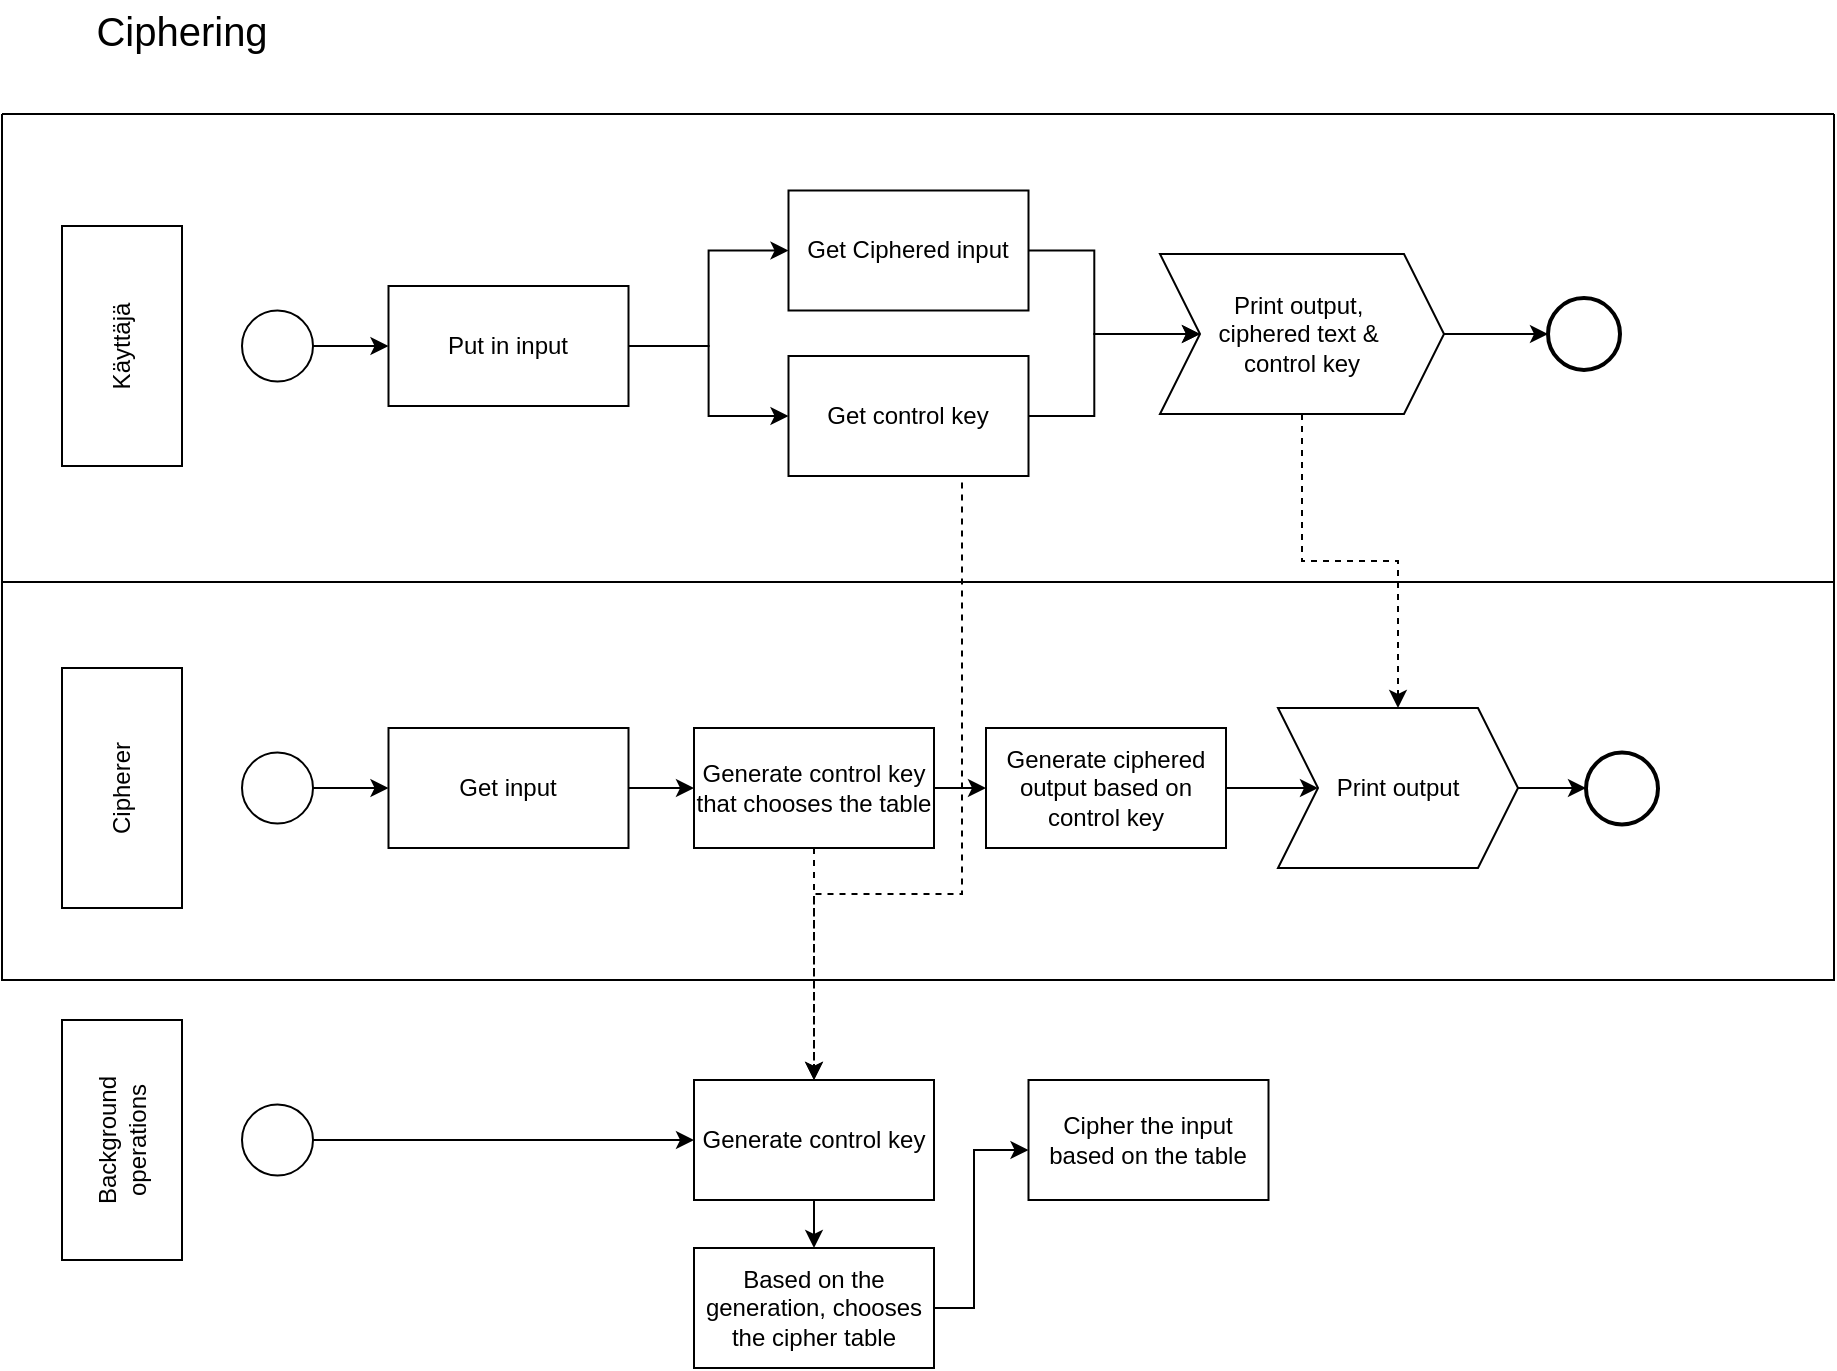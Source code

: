 <mxfile version="22.1.0" type="github">
  <diagram name="Page-1" id="H01qffEKPcRhHBk7UTEL">
    <mxGraphModel dx="1059" dy="616" grid="0" gridSize="10" guides="1" tooltips="1" connect="1" arrows="1" fold="1" page="1" pageScale="1" pageWidth="850" pageHeight="1100" math="0" shadow="0">
      <root>
        <mxCell id="0" />
        <mxCell id="1" parent="0" />
        <mxCell id="PimdjZ6zKHFd7U6tgaEE-10" value="Käyttäjä" style="rounded=0;whiteSpace=wrap;html=1;rotation=-90;" vertex="1" parent="1">
          <mxGeometry x="22" y="190" width="120" height="60" as="geometry" />
        </mxCell>
        <mxCell id="PimdjZ6zKHFd7U6tgaEE-11" value="&lt;div&gt;Cipherer&lt;/div&gt;" style="rounded=0;whiteSpace=wrap;html=1;rotation=-90;" vertex="1" parent="1">
          <mxGeometry x="22" y="411" width="120" height="60" as="geometry" />
        </mxCell>
        <mxCell id="PimdjZ6zKHFd7U6tgaEE-17" value="" style="edgeStyle=orthogonalEdgeStyle;rounded=0;orthogonalLoop=1;jettySize=auto;html=1;" edge="1" parent="1" source="PimdjZ6zKHFd7U6tgaEE-15" target="PimdjZ6zKHFd7U6tgaEE-16">
          <mxGeometry relative="1" as="geometry" />
        </mxCell>
        <mxCell id="PimdjZ6zKHFd7U6tgaEE-15" value="" style="ellipse;whiteSpace=wrap;html=1;aspect=fixed;" vertex="1" parent="1">
          <mxGeometry x="142" y="202.25" width="35.5" height="35.5" as="geometry" />
        </mxCell>
        <mxCell id="PimdjZ6zKHFd7U6tgaEE-19" value="" style="edgeStyle=orthogonalEdgeStyle;rounded=0;orthogonalLoop=1;jettySize=auto;html=1;" edge="1" parent="1" source="PimdjZ6zKHFd7U6tgaEE-16" target="PimdjZ6zKHFd7U6tgaEE-18">
          <mxGeometry relative="1" as="geometry" />
        </mxCell>
        <mxCell id="PimdjZ6zKHFd7U6tgaEE-28" style="edgeStyle=orthogonalEdgeStyle;rounded=0;orthogonalLoop=1;jettySize=auto;html=1;exitX=1;exitY=0.5;exitDx=0;exitDy=0;entryX=0;entryY=0.5;entryDx=0;entryDy=0;" edge="1" parent="1" source="PimdjZ6zKHFd7U6tgaEE-16" target="PimdjZ6zKHFd7U6tgaEE-20">
          <mxGeometry relative="1" as="geometry" />
        </mxCell>
        <mxCell id="PimdjZ6zKHFd7U6tgaEE-16" value="&lt;div&gt;Put in input&lt;/div&gt;" style="whiteSpace=wrap;html=1;" vertex="1" parent="1">
          <mxGeometry x="215.25" y="190" width="120" height="60" as="geometry" />
        </mxCell>
        <mxCell id="PimdjZ6zKHFd7U6tgaEE-30" value="" style="edgeStyle=orthogonalEdgeStyle;rounded=0;orthogonalLoop=1;jettySize=auto;html=1;" edge="1" parent="1" source="PimdjZ6zKHFd7U6tgaEE-18" target="PimdjZ6zKHFd7U6tgaEE-29">
          <mxGeometry relative="1" as="geometry" />
        </mxCell>
        <mxCell id="PimdjZ6zKHFd7U6tgaEE-18" value="Get Ciphered input" style="whiteSpace=wrap;html=1;" vertex="1" parent="1">
          <mxGeometry x="415.25" y="142.25" width="120" height="60" as="geometry" />
        </mxCell>
        <mxCell id="PimdjZ6zKHFd7U6tgaEE-31" style="edgeStyle=orthogonalEdgeStyle;rounded=0;orthogonalLoop=1;jettySize=auto;html=1;exitX=1;exitY=0.5;exitDx=0;exitDy=0;entryX=0;entryY=0.5;entryDx=0;entryDy=0;" edge="1" parent="1" source="PimdjZ6zKHFd7U6tgaEE-20" target="PimdjZ6zKHFd7U6tgaEE-29">
          <mxGeometry relative="1" as="geometry" />
        </mxCell>
        <mxCell id="PimdjZ6zKHFd7U6tgaEE-45" style="edgeStyle=orthogonalEdgeStyle;rounded=0;orthogonalLoop=1;jettySize=auto;html=1;exitX=0.5;exitY=1;exitDx=0;exitDy=0;entryX=0.5;entryY=0;entryDx=0;entryDy=0;dashed=1;" edge="1" parent="1" source="PimdjZ6zKHFd7U6tgaEE-20" target="PimdjZ6zKHFd7U6tgaEE-43">
          <mxGeometry relative="1" as="geometry">
            <Array as="points">
              <mxPoint x="502" y="285" />
              <mxPoint x="502" y="494" />
              <mxPoint x="428" y="494" />
            </Array>
          </mxGeometry>
        </mxCell>
        <mxCell id="PimdjZ6zKHFd7U6tgaEE-20" value="&lt;div&gt;Get control key&lt;/div&gt;" style="whiteSpace=wrap;html=1;" vertex="1" parent="1">
          <mxGeometry x="415.25" y="225" width="120" height="60" as="geometry" />
        </mxCell>
        <mxCell id="PimdjZ6zKHFd7U6tgaEE-22" value="&lt;div&gt;Ciphering&lt;/div&gt;" style="text;html=1;strokeColor=none;fillColor=none;align=center;verticalAlign=middle;whiteSpace=wrap;rounded=0;fontSize=20;" vertex="1" parent="1">
          <mxGeometry x="82" y="47" width="60" height="30" as="geometry" />
        </mxCell>
        <mxCell id="PimdjZ6zKHFd7U6tgaEE-25" value="" style="edgeStyle=orthogonalEdgeStyle;rounded=0;orthogonalLoop=1;jettySize=auto;html=1;" edge="1" parent="1" source="PimdjZ6zKHFd7U6tgaEE-23" target="PimdjZ6zKHFd7U6tgaEE-24">
          <mxGeometry relative="1" as="geometry" />
        </mxCell>
        <mxCell id="PimdjZ6zKHFd7U6tgaEE-23" value="" style="ellipse;whiteSpace=wrap;html=1;aspect=fixed;" vertex="1" parent="1">
          <mxGeometry x="142" y="423.25" width="35.5" height="35.5" as="geometry" />
        </mxCell>
        <mxCell id="PimdjZ6zKHFd7U6tgaEE-27" value="" style="edgeStyle=orthogonalEdgeStyle;rounded=0;orthogonalLoop=1;jettySize=auto;html=1;" edge="1" parent="1" source="PimdjZ6zKHFd7U6tgaEE-24" target="PimdjZ6zKHFd7U6tgaEE-26">
          <mxGeometry relative="1" as="geometry" />
        </mxCell>
        <mxCell id="PimdjZ6zKHFd7U6tgaEE-24" value="Get input" style="whiteSpace=wrap;html=1;" vertex="1" parent="1">
          <mxGeometry x="215.25" y="411" width="120" height="60" as="geometry" />
        </mxCell>
        <mxCell id="PimdjZ6zKHFd7U6tgaEE-35" value="" style="edgeStyle=orthogonalEdgeStyle;rounded=0;orthogonalLoop=1;jettySize=auto;html=1;" edge="1" parent="1" source="PimdjZ6zKHFd7U6tgaEE-26" target="PimdjZ6zKHFd7U6tgaEE-34">
          <mxGeometry relative="1" as="geometry" />
        </mxCell>
        <mxCell id="PimdjZ6zKHFd7U6tgaEE-46" style="edgeStyle=orthogonalEdgeStyle;rounded=0;orthogonalLoop=1;jettySize=auto;html=1;exitX=0.5;exitY=1;exitDx=0;exitDy=0;entryX=0.5;entryY=0;entryDx=0;entryDy=0;dashed=1;" edge="1" parent="1" source="PimdjZ6zKHFd7U6tgaEE-26" target="PimdjZ6zKHFd7U6tgaEE-43">
          <mxGeometry relative="1" as="geometry" />
        </mxCell>
        <mxCell id="PimdjZ6zKHFd7U6tgaEE-26" value="Generate control key that chooses the table" style="whiteSpace=wrap;html=1;" vertex="1" parent="1">
          <mxGeometry x="368" y="411" width="120" height="60" as="geometry" />
        </mxCell>
        <mxCell id="PimdjZ6zKHFd7U6tgaEE-33" value="" style="edgeStyle=orthogonalEdgeStyle;rounded=0;orthogonalLoop=1;jettySize=auto;html=1;" edge="1" parent="1" source="PimdjZ6zKHFd7U6tgaEE-29" target="PimdjZ6zKHFd7U6tgaEE-32">
          <mxGeometry relative="1" as="geometry" />
        </mxCell>
        <mxCell id="PimdjZ6zKHFd7U6tgaEE-38" style="edgeStyle=orthogonalEdgeStyle;rounded=0;orthogonalLoop=1;jettySize=auto;html=1;exitX=0.5;exitY=1;exitDx=0;exitDy=0;entryX=0.5;entryY=0;entryDx=0;entryDy=0;dashed=1;" edge="1" parent="1" source="PimdjZ6zKHFd7U6tgaEE-29" target="PimdjZ6zKHFd7U6tgaEE-36">
          <mxGeometry relative="1" as="geometry" />
        </mxCell>
        <mxCell id="PimdjZ6zKHFd7U6tgaEE-29" value="&lt;div&gt;Print output,&amp;nbsp;&lt;/div&gt;&lt;div&gt;ciphered text &amp;amp;&amp;nbsp;&lt;/div&gt;&lt;div&gt;control key&lt;/div&gt;" style="shape=step;perimeter=stepPerimeter;whiteSpace=wrap;html=1;fixedSize=1;" vertex="1" parent="1">
          <mxGeometry x="601" y="174" width="142" height="80" as="geometry" />
        </mxCell>
        <mxCell id="PimdjZ6zKHFd7U6tgaEE-32" value="" style="ellipse;whiteSpace=wrap;html=1;strokeWidth=2;" vertex="1" parent="1">
          <mxGeometry x="795" y="196" width="36" height="36" as="geometry" />
        </mxCell>
        <mxCell id="PimdjZ6zKHFd7U6tgaEE-37" value="" style="edgeStyle=orthogonalEdgeStyle;rounded=0;orthogonalLoop=1;jettySize=auto;html=1;" edge="1" parent="1" source="PimdjZ6zKHFd7U6tgaEE-34" target="PimdjZ6zKHFd7U6tgaEE-36">
          <mxGeometry relative="1" as="geometry" />
        </mxCell>
        <mxCell id="PimdjZ6zKHFd7U6tgaEE-34" value="Generate ciphered output based on control key" style="whiteSpace=wrap;html=1;" vertex="1" parent="1">
          <mxGeometry x="514" y="411" width="120" height="60" as="geometry" />
        </mxCell>
        <mxCell id="PimdjZ6zKHFd7U6tgaEE-58" style="edgeStyle=orthogonalEdgeStyle;rounded=0;orthogonalLoop=1;jettySize=auto;html=1;exitX=1;exitY=0.5;exitDx=0;exitDy=0;entryX=0;entryY=0.5;entryDx=0;entryDy=0;" edge="1" parent="1" source="PimdjZ6zKHFd7U6tgaEE-36" target="PimdjZ6zKHFd7U6tgaEE-57">
          <mxGeometry relative="1" as="geometry" />
        </mxCell>
        <mxCell id="PimdjZ6zKHFd7U6tgaEE-36" value="Print output" style="shape=step;perimeter=stepPerimeter;whiteSpace=wrap;html=1;fixedSize=1;" vertex="1" parent="1">
          <mxGeometry x="660" y="401" width="120" height="80" as="geometry" />
        </mxCell>
        <mxCell id="PimdjZ6zKHFd7U6tgaEE-39" value="&lt;div&gt;Background operations&lt;/div&gt;" style="rounded=0;whiteSpace=wrap;html=1;rotation=-90;" vertex="1" parent="1">
          <mxGeometry x="22" y="587" width="120" height="60" as="geometry" />
        </mxCell>
        <mxCell id="PimdjZ6zKHFd7U6tgaEE-44" value="" style="edgeStyle=orthogonalEdgeStyle;rounded=0;orthogonalLoop=1;jettySize=auto;html=1;" edge="1" parent="1" source="PimdjZ6zKHFd7U6tgaEE-42" target="PimdjZ6zKHFd7U6tgaEE-43">
          <mxGeometry relative="1" as="geometry" />
        </mxCell>
        <mxCell id="PimdjZ6zKHFd7U6tgaEE-42" value="" style="ellipse;whiteSpace=wrap;html=1;aspect=fixed;" vertex="1" parent="1">
          <mxGeometry x="142" y="599.25" width="35.5" height="35.5" as="geometry" />
        </mxCell>
        <mxCell id="PimdjZ6zKHFd7U6tgaEE-48" value="" style="edgeStyle=orthogonalEdgeStyle;rounded=0;orthogonalLoop=1;jettySize=auto;html=1;" edge="1" parent="1" source="PimdjZ6zKHFd7U6tgaEE-43" target="PimdjZ6zKHFd7U6tgaEE-47">
          <mxGeometry relative="1" as="geometry" />
        </mxCell>
        <mxCell id="PimdjZ6zKHFd7U6tgaEE-43" value="Generate control key" style="whiteSpace=wrap;html=1;" vertex="1" parent="1">
          <mxGeometry x="368" y="587" width="120" height="60" as="geometry" />
        </mxCell>
        <mxCell id="PimdjZ6zKHFd7U6tgaEE-50" value="" style="edgeStyle=orthogonalEdgeStyle;rounded=0;orthogonalLoop=1;jettySize=auto;html=1;" edge="1" parent="1" source="PimdjZ6zKHFd7U6tgaEE-47" target="PimdjZ6zKHFd7U6tgaEE-49">
          <mxGeometry relative="1" as="geometry">
            <Array as="points">
              <mxPoint x="508" y="701" />
              <mxPoint x="508" y="622" />
            </Array>
          </mxGeometry>
        </mxCell>
        <mxCell id="PimdjZ6zKHFd7U6tgaEE-47" value="Based on the generation, chooses the cipher table" style="whiteSpace=wrap;html=1;" vertex="1" parent="1">
          <mxGeometry x="368" y="671" width="120" height="60" as="geometry" />
        </mxCell>
        <mxCell id="PimdjZ6zKHFd7U6tgaEE-49" value="Cipher the input based on the table" style="whiteSpace=wrap;html=1;" vertex="1" parent="1">
          <mxGeometry x="535.25" y="587" width="120" height="60" as="geometry" />
        </mxCell>
        <mxCell id="PimdjZ6zKHFd7U6tgaEE-51" value="" style="swimlane;startSize=0;" vertex="1" parent="1">
          <mxGeometry x="22" y="104" width="916" height="234" as="geometry" />
        </mxCell>
        <mxCell id="PimdjZ6zKHFd7U6tgaEE-52" value="" style="swimlane;startSize=0;" vertex="1" parent="1">
          <mxGeometry x="22" y="338" width="916" height="199" as="geometry" />
        </mxCell>
        <mxCell id="PimdjZ6zKHFd7U6tgaEE-57" value="" style="ellipse;whiteSpace=wrap;html=1;strokeWidth=2;" vertex="1" parent="PimdjZ6zKHFd7U6tgaEE-52">
          <mxGeometry x="792" y="85.25" width="36" height="36" as="geometry" />
        </mxCell>
      </root>
    </mxGraphModel>
  </diagram>
</mxfile>
